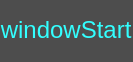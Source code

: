 <mxfile>
    <diagram id="NjRBIs6tzLUdw7shfWCe" name="Page-1">
        <mxGraphModel dx="898" dy="767" grid="1" gridSize="10" guides="1" tooltips="1" connect="1" arrows="1" fold="1" page="1" pageScale="1" pageWidth="850" pageHeight="1100" background="#4D4D4D" math="0" shadow="0">
            <root>
                <mxCell id="0"/>
                <mxCell id="1" parent="0"/>
                <mxCell id="2" value="&lt;font color=&quot;#33ffff&quot;&gt;windowStart&lt;/font&gt;" style="text;strokeColor=none;align=center;fillColor=none;html=1;verticalAlign=middle;whiteSpace=wrap;rounded=0;" vertex="1" parent="1">
                    <mxGeometry x="150" y="230" width="60" height="30" as="geometry"/>
                </mxCell>
            </root>
        </mxGraphModel>
    </diagram>
</mxfile>